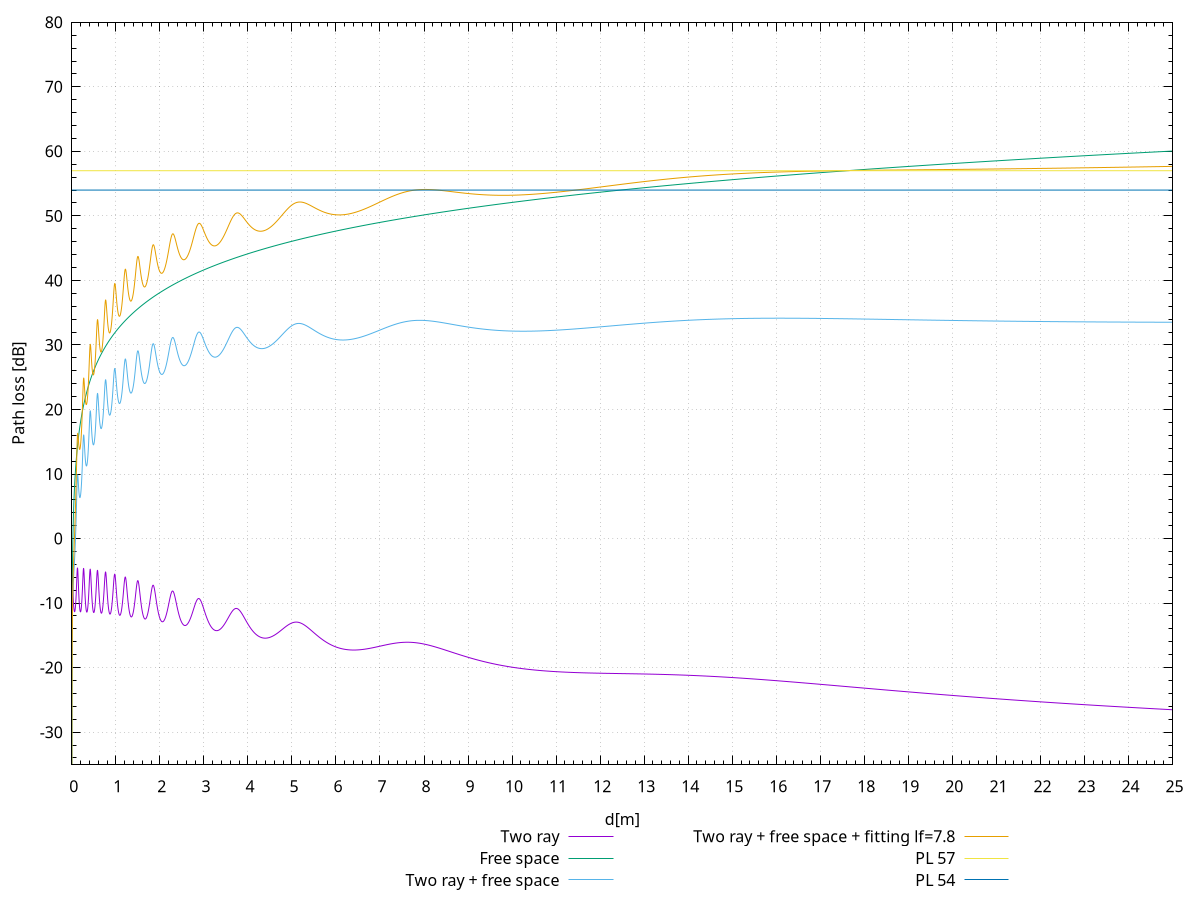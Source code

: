 set output "pathloss.pdf"
set term pdfcairo size 15cm,10cm
set print "-"

set xrange  [0*10**0:25*10**0]
set yrange  [-35:80]
# set y2range [-200:200]
# set logscale x 
#set logscale y 
set xtics 1
set ytics 10
# set y2tics 10
set mxtics 5
set mytics 5
set grid xtics ytics
# set format x "%.0e"
#set format y "%.2e"
# set format y2 "%g°"

set samples 100000

# placement of legend
set key vertical maxrows 4 width 0
set key outside below

# define axis labels
set xlabel "d[m]"
set ylabel "Path loss [dB]"


#                                                                                           #
#############################################################################################
#                                      Prepare gnuplot                                      #

# Define i = sqrt(-1)
i = {0.0,1.0}

# Define s as 2pi * f * i
# f is frequency in Hz
# s(f) = 2 * pi * f * i

# speed of light in vacuum
c = 300 * 10**6


#                                                                                           #
#############################################################################################
#                                         Settings                                          #

# relative dielectric constant
epsilon_r = 3.4

# height of antenna 1
hAnt1 = 1

Gant1 = 2.5

# height of antenna 2
hAnt2 = 1

Gant2 = 2.5

# fittingscoef
lf = 7.8

# Carrier wave frequency
f = 2.4 *10**9
# f = 915 *10**6
lambda = c / f
beta = 2 * pi / lambda

#                                                                                           #
#############################################################################################
#                                      Plot functions                                       #
magnitude(x)  = 20*log10(abs(x))
phase(x)      = (180*arg(x))/pi

#                                                                                           #
#############################################################################################
#                                        Free space                                         #
freeSpace(d) = magnitude(4 * pi * d / (lambda * sqrt(Gant1*Gant2)))


#                                                                                           #
#############################################################################################
#                                          Two ray                                          #
theta(d) = atan((hAnt1 + hAnt1) / d)
Gamma(d) = (sin(theta(d))-sqrt(epsilon_r - (cos(theta(d)))**2))/sin(theta(d))-sqrt(epsilon_r + (cos(theta(d)))**2)

twoRay(d) = 1 * magnitude(1/(1+Gamma(d)*exp(i * beta * (sqrt((hAnt1 + hAnt2)**2 + d**2) - sqrt((hAnt1 - hAnt2)**2 + d**2)))))

print "theta(10) = ", theta(10.0)
print "Gamma(10) = ", Gamma(10.0)


#                                                                                           #
#############################################################################################
#                                       Fitting coef                                        #
fitting(d) = lf*log10(50*d)


# calcFitting(d, meas) = (meas - freeSpace(d) - twoRay(d))/(log10(50*d))
# print "fitting average"
# print "\tfitting is: ", calcFitting(1.0, 39.67)
# print "\tfitting is: ", calcFitting(2.0, 44.00)
# print "\tfitting is: ", calcFitting(3.0, 47.67)
# print "\tfitting is: ", calcFitting(4.0, 46.56)
# print "\tfitting is: ", calcFitting(5.0, 46.44)
# print "\tfitting is: ", calcFitting(6.0, 51.56)

# print "fitting median"
# print "\tfitting is: ", calcFitting(1.0, 40.00)
# print "\tfitting is: ", calcFitting(2.0, 44.00)
# print "\tfitting is: ", calcFitting(3.0, 48.00)
# print "\tfitting is: ", calcFitting(4.0, 47.00)
# print "\tfitting is: ", calcFitting(5.0, 46.00)
# print "\tfitting is: ", calcFitting(6.0, 52.00)

pl(x) = twoRay(x)+freeSpace(x)+fitting(x)

print "pl at 10m is: ", pl(10.0)

# plot freeSpace(x) title "free space"
plot twoRay(x) title "Two ray", freeSpace(x) title "Free space", twoRay(x)+freeSpace(x) title "Two ray + free space", twoRay(x)+freeSpace(x)+fitting(x) title "Two ray + free space + fitting lf=7.8", 57 title "PL 57", 54 title "PL 54"